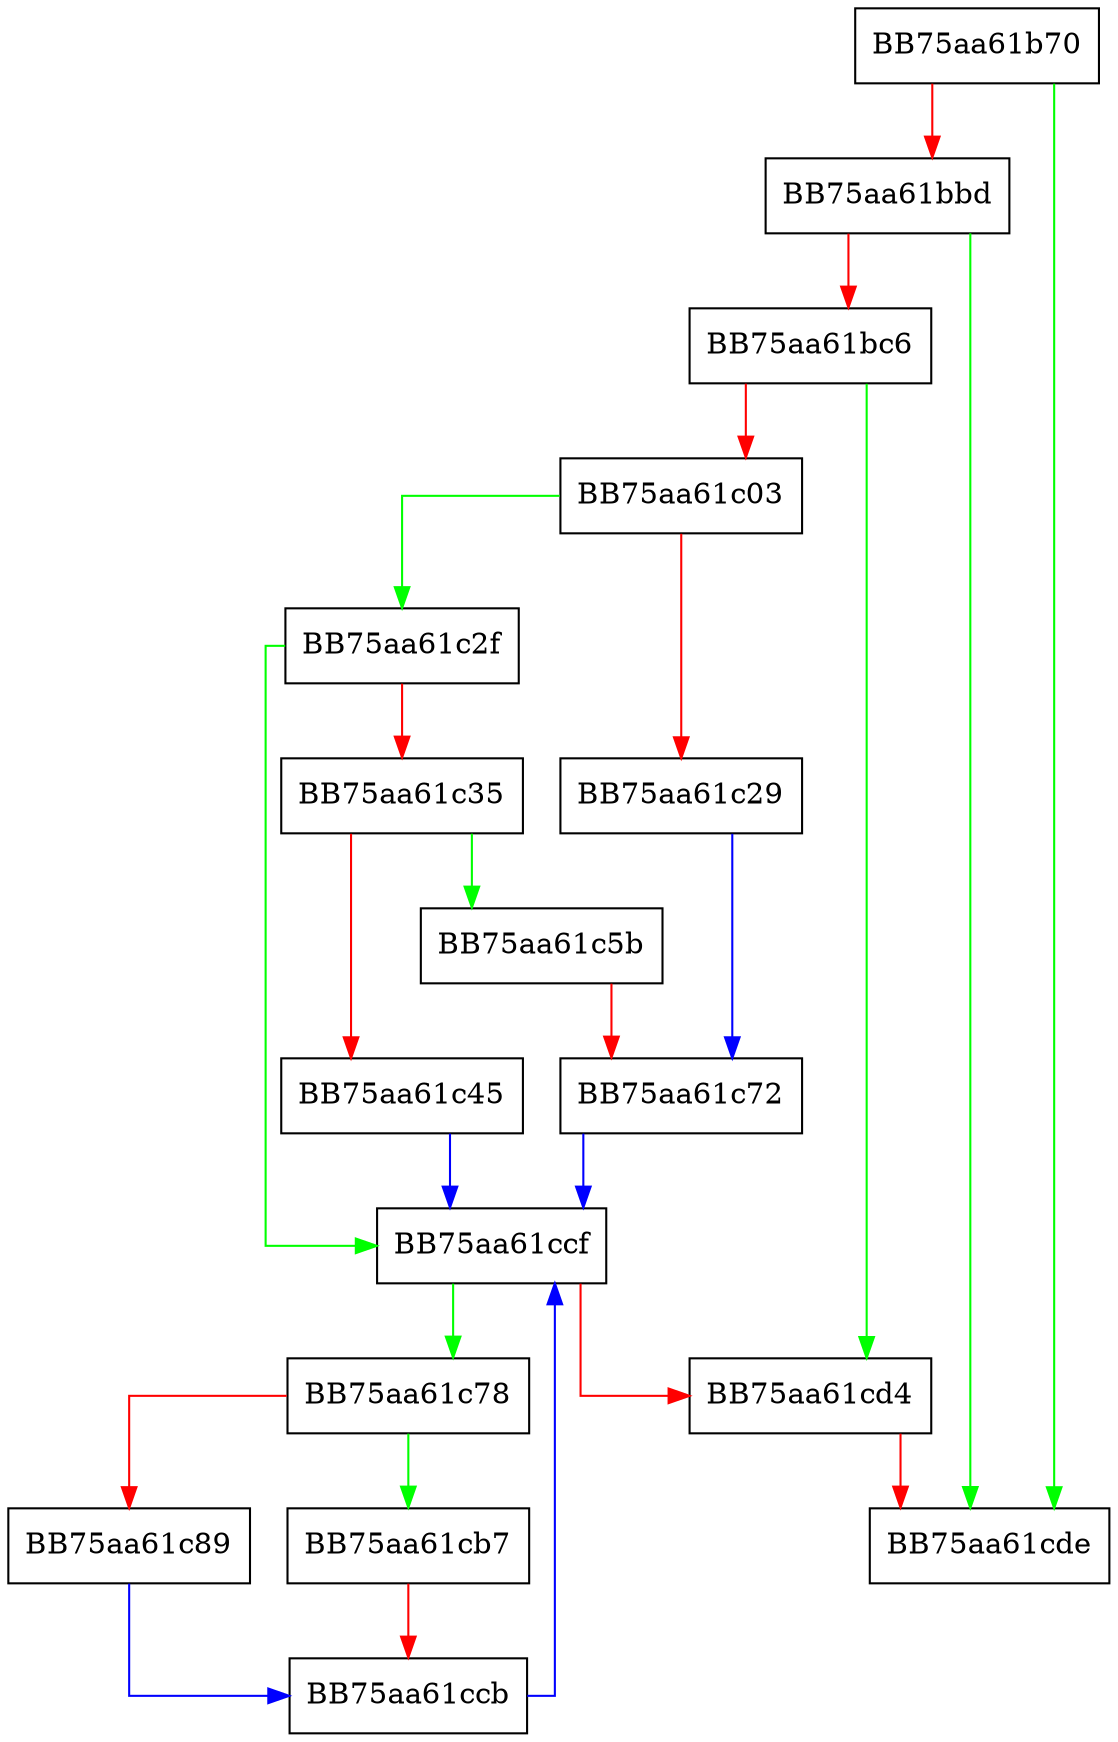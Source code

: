 digraph GetLastInstructions {
  node [shape="box"];
  graph [splines=ortho];
  BB75aa61b70 -> BB75aa61cde [color="green"];
  BB75aa61b70 -> BB75aa61bbd [color="red"];
  BB75aa61bbd -> BB75aa61cde [color="green"];
  BB75aa61bbd -> BB75aa61bc6 [color="red"];
  BB75aa61bc6 -> BB75aa61cd4 [color="green"];
  BB75aa61bc6 -> BB75aa61c03 [color="red"];
  BB75aa61c03 -> BB75aa61c2f [color="green"];
  BB75aa61c03 -> BB75aa61c29 [color="red"];
  BB75aa61c29 -> BB75aa61c72 [color="blue"];
  BB75aa61c2f -> BB75aa61ccf [color="green"];
  BB75aa61c2f -> BB75aa61c35 [color="red"];
  BB75aa61c35 -> BB75aa61c5b [color="green"];
  BB75aa61c35 -> BB75aa61c45 [color="red"];
  BB75aa61c45 -> BB75aa61ccf [color="blue"];
  BB75aa61c5b -> BB75aa61c72 [color="red"];
  BB75aa61c72 -> BB75aa61ccf [color="blue"];
  BB75aa61c78 -> BB75aa61cb7 [color="green"];
  BB75aa61c78 -> BB75aa61c89 [color="red"];
  BB75aa61c89 -> BB75aa61ccb [color="blue"];
  BB75aa61cb7 -> BB75aa61ccb [color="red"];
  BB75aa61ccb -> BB75aa61ccf [color="blue"];
  BB75aa61ccf -> BB75aa61c78 [color="green"];
  BB75aa61ccf -> BB75aa61cd4 [color="red"];
  BB75aa61cd4 -> BB75aa61cde [color="red"];
}